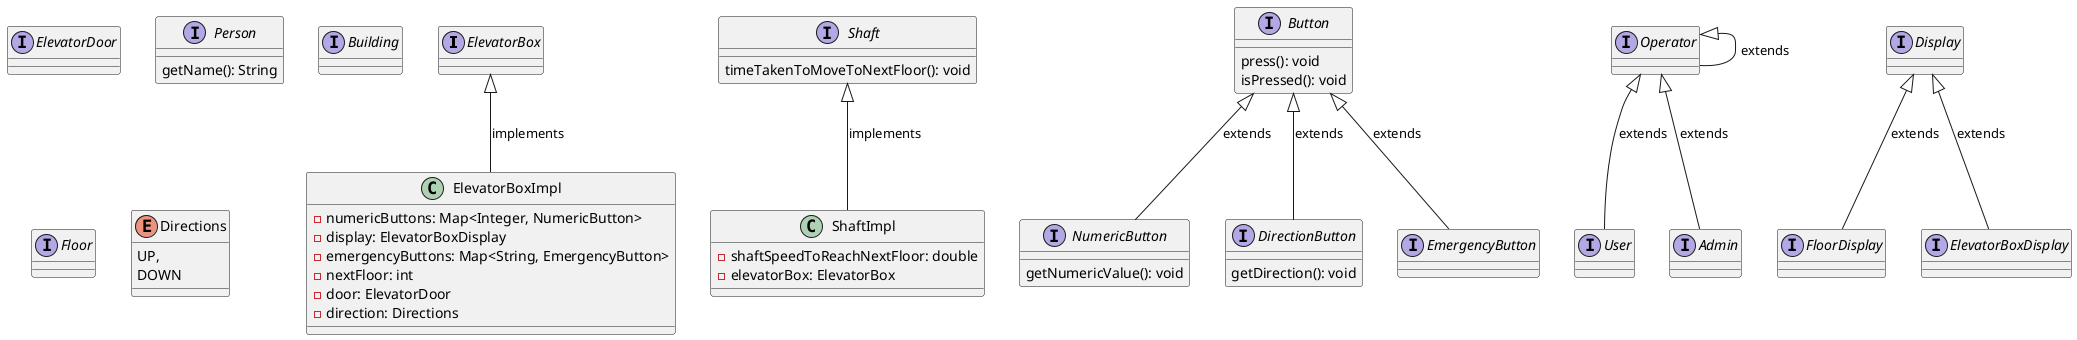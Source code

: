 @startuml
'https://plantuml.com/class-diagram

'Interfaces

interface ElevatorBox {

}

interface ElevatorDoor {

}

interface Shaft {
    timeTakenToMoveToNextFloor(): void
}

interface Button {
    press(): void
    isPressed(): void
}

interface NumericButton {
    getNumericValue(): void
}

interface DirectionButton {
    getDirection(): void
}

interface EmergencyButton {

}

Button <|-- NumericButton: extends
Button <|-- DirectionButton: extends
Button <|-- EmergencyButton: extends

interface Person {
    getName(): String
}

interface User {

}

interface Admin {
}

interface Operator {

}

Operator <|-- User: extends
Operator <|-- Admin: extends
Operator <|-- Operator: extends


interface Building {
}

interface Floor {

}

interface Display {
}

interface FloorDisplay {
}

interface ElevatorBoxDisplay {
}

Display <|-- FloorDisplay: extends
Display <|-- ElevatorBoxDisplay: extends

enum Directions {
    UP,
    DOWN
}

'***************************************************
'Classes
'***************************************************
class ShaftImpl {
    - shaftSpeedToReachNextFloor: double
    - elevatorBox: ElevatorBox
}
Shaft <|-- ShaftImpl: implements

class ElevatorBoxImpl {
    - numericButtons: Map<Integer, NumericButton>
    - display: ElevatorBoxDisplay
    - emergencyButtons: Map<String, EmergencyButton>
    - nextFloor: int
    - door: ElevatorDoor
    - direction: Directions

}
ElevatorBox <|-- ElevatorBoxImpl: implements
'ShaftImpl o--

@enduml